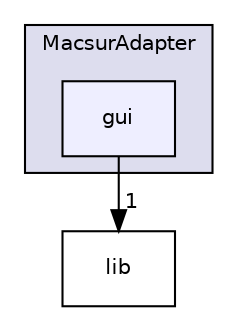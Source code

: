 digraph "/Users/arkygeek/QtProjects/macsur-adapter/src/MacsurAdapter/gui" {
  compound=true
  node [ fontsize="10", fontname="Helvetica"];
  edge [ labelfontsize="10", labelfontname="Helvetica"];
  subgraph clusterdir_0976b7c1070d105ce9a45e848ff99eca {
    graph [ bgcolor="#ddddee", pencolor="black", label="MacsurAdapter" fontname="Helvetica", fontsize="10", URL="dir_0976b7c1070d105ce9a45e848ff99eca.html"]
  dir_d222dbe04ff54d8eba0bc52be3b729c4 [shape=box, label="gui", style="filled", fillcolor="#eeeeff", pencolor="black", URL="dir_d222dbe04ff54d8eba0bc52be3b729c4.html"];
  }
  dir_28396c6dadb4fda2a5fc7fe3aec95f24 [shape=box label="lib" URL="dir_28396c6dadb4fda2a5fc7fe3aec95f24.html"];
  dir_d222dbe04ff54d8eba0bc52be3b729c4->dir_28396c6dadb4fda2a5fc7fe3aec95f24 [headlabel="1", labeldistance=1.5 headhref="dir_000002_000003.html"];
}
